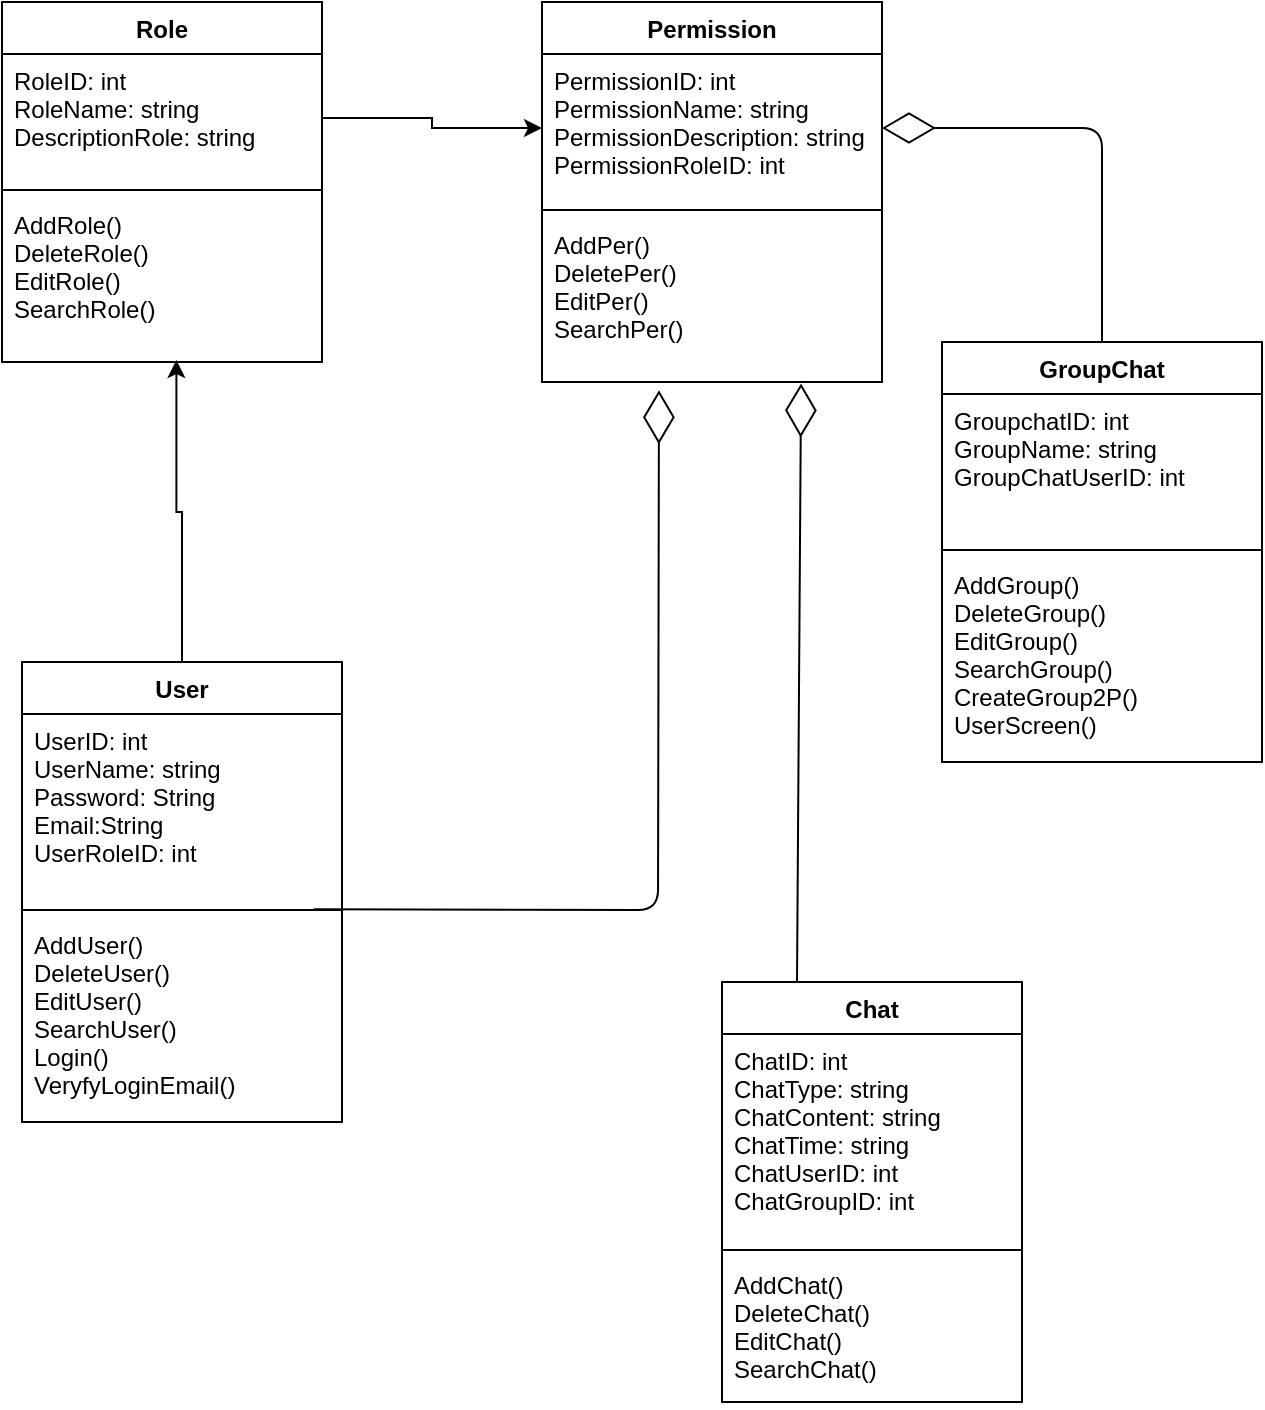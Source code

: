 <mxfile version="14.5.1" type="github">
  <diagram id="qlP3BaOP9GAPPS-wr-BX" name="Page-1">
    <mxGraphModel dx="589" dy="829" grid="1" gridSize="10" guides="1" tooltips="1" connect="1" arrows="1" fold="1" page="1" pageScale="1" pageWidth="850" pageHeight="1100" math="0" shadow="0">
      <root>
        <mxCell id="0" />
        <mxCell id="1" parent="0" />
        <mxCell id="yPJQ_95PJlrUqlPsQjyZ-6" style="edgeStyle=orthogonalEdgeStyle;rounded=0;orthogonalLoop=1;jettySize=auto;html=1;entryX=0.545;entryY=0.988;entryDx=0;entryDy=0;entryPerimeter=0;" parent="1" source="umiMMHW3gKxDLxaDW7x6-5" target="umiMMHW3gKxDLxaDW7x6-12" edge="1">
          <mxGeometry relative="1" as="geometry" />
        </mxCell>
        <mxCell id="umiMMHW3gKxDLxaDW7x6-5" value="User" style="swimlane;fontStyle=1;align=center;verticalAlign=top;childLayout=stackLayout;horizontal=1;startSize=26;horizontalStack=0;resizeParent=1;resizeParentMax=0;resizeLast=0;collapsible=1;marginBottom=0;" parent="1" vertex="1">
          <mxGeometry x="80" y="350" width="160" height="230" as="geometry" />
        </mxCell>
        <mxCell id="umiMMHW3gKxDLxaDW7x6-6" value="UserID: int&#xa;UserName: string&#xa;Password: String&#xa;Email:String&#xa;UserRoleID: int" style="text;strokeColor=none;fillColor=none;align=left;verticalAlign=top;spacingLeft=4;spacingRight=4;overflow=hidden;rotatable=0;points=[[0,0.5],[1,0.5]];portConstraint=eastwest;" parent="umiMMHW3gKxDLxaDW7x6-5" vertex="1">
          <mxGeometry y="26" width="160" height="94" as="geometry" />
        </mxCell>
        <mxCell id="umiMMHW3gKxDLxaDW7x6-7" value="" style="line;strokeWidth=1;fillColor=none;align=left;verticalAlign=middle;spacingTop=-1;spacingLeft=3;spacingRight=3;rotatable=0;labelPosition=right;points=[];portConstraint=eastwest;" parent="umiMMHW3gKxDLxaDW7x6-5" vertex="1">
          <mxGeometry y="120" width="160" height="8" as="geometry" />
        </mxCell>
        <mxCell id="umiMMHW3gKxDLxaDW7x6-8" value="AddUser()&#xa;DeleteUser()&#xa;EditUser()&#xa;SearchUser()&#xa;Login()&#xa;VeryfyLoginEmail()&#xa;" style="text;strokeColor=none;fillColor=none;align=left;verticalAlign=top;spacingLeft=4;spacingRight=4;overflow=hidden;rotatable=0;points=[[0,0.5],[1,0.5]];portConstraint=eastwest;" parent="umiMMHW3gKxDLxaDW7x6-5" vertex="1">
          <mxGeometry y="128" width="160" height="102" as="geometry" />
        </mxCell>
        <mxCell id="umiMMHW3gKxDLxaDW7x6-9" value="Role" style="swimlane;fontStyle=1;align=center;verticalAlign=top;childLayout=stackLayout;horizontal=1;startSize=26;horizontalStack=0;resizeParent=1;resizeParentMax=0;resizeLast=0;collapsible=1;marginBottom=0;" parent="1" vertex="1">
          <mxGeometry x="70" y="20" width="160" height="180" as="geometry" />
        </mxCell>
        <mxCell id="umiMMHW3gKxDLxaDW7x6-10" value="RoleID: int&#xa;RoleName: string&#xa;DescriptionRole: string" style="text;strokeColor=none;fillColor=none;align=left;verticalAlign=top;spacingLeft=4;spacingRight=4;overflow=hidden;rotatable=0;points=[[0,0.5],[1,0.5]];portConstraint=eastwest;" parent="umiMMHW3gKxDLxaDW7x6-9" vertex="1">
          <mxGeometry y="26" width="160" height="64" as="geometry" />
        </mxCell>
        <mxCell id="umiMMHW3gKxDLxaDW7x6-11" value="" style="line;strokeWidth=1;fillColor=none;align=left;verticalAlign=middle;spacingTop=-1;spacingLeft=3;spacingRight=3;rotatable=0;labelPosition=right;points=[];portConstraint=eastwest;" parent="umiMMHW3gKxDLxaDW7x6-9" vertex="1">
          <mxGeometry y="90" width="160" height="8" as="geometry" />
        </mxCell>
        <mxCell id="umiMMHW3gKxDLxaDW7x6-12" value="AddRole()&#xa;DeleteRole()&#xa;EditRole()&#xa;SearchRole()" style="text;strokeColor=none;fillColor=none;align=left;verticalAlign=top;spacingLeft=4;spacingRight=4;overflow=hidden;rotatable=0;points=[[0,0.5],[1,0.5]];portConstraint=eastwest;" parent="umiMMHW3gKxDLxaDW7x6-9" vertex="1">
          <mxGeometry y="98" width="160" height="82" as="geometry" />
        </mxCell>
        <mxCell id="umiMMHW3gKxDLxaDW7x6-13" value="Permission" style="swimlane;fontStyle=1;align=center;verticalAlign=top;childLayout=stackLayout;horizontal=1;startSize=26;horizontalStack=0;resizeParent=1;resizeParentMax=0;resizeLast=0;collapsible=1;marginBottom=0;" parent="1" vertex="1">
          <mxGeometry x="340" y="20" width="170" height="190" as="geometry" />
        </mxCell>
        <mxCell id="umiMMHW3gKxDLxaDW7x6-14" value="PermissionID: int&#xa;PermissionName: string&#xa;PermissionDescription: string&#xa;PermissionRoleID: int" style="text;strokeColor=none;fillColor=none;align=left;verticalAlign=top;spacingLeft=4;spacingRight=4;overflow=hidden;rotatable=0;points=[[0,0.5],[1,0.5]];portConstraint=eastwest;" parent="umiMMHW3gKxDLxaDW7x6-13" vertex="1">
          <mxGeometry y="26" width="170" height="74" as="geometry" />
        </mxCell>
        <mxCell id="umiMMHW3gKxDLxaDW7x6-15" value="" style="line;strokeWidth=1;fillColor=none;align=left;verticalAlign=middle;spacingTop=-1;spacingLeft=3;spacingRight=3;rotatable=0;labelPosition=right;points=[];portConstraint=eastwest;" parent="umiMMHW3gKxDLxaDW7x6-13" vertex="1">
          <mxGeometry y="100" width="170" height="8" as="geometry" />
        </mxCell>
        <mxCell id="umiMMHW3gKxDLxaDW7x6-16" value="AddPer()&#xa;DeletePer()&#xa;EditPer()&#xa;SearchPer()" style="text;strokeColor=none;fillColor=none;align=left;verticalAlign=top;spacingLeft=4;spacingRight=4;overflow=hidden;rotatable=0;points=[[0,0.5],[1,0.5]];portConstraint=eastwest;" parent="umiMMHW3gKxDLxaDW7x6-13" vertex="1">
          <mxGeometry y="108" width="170" height="82" as="geometry" />
        </mxCell>
        <mxCell id="umiMMHW3gKxDLxaDW7x6-17" value="Chat" style="swimlane;fontStyle=1;align=center;verticalAlign=top;childLayout=stackLayout;horizontal=1;startSize=26;horizontalStack=0;resizeParent=1;resizeParentMax=0;resizeLast=0;collapsible=1;marginBottom=0;" parent="1" vertex="1">
          <mxGeometry x="430" y="510" width="150" height="210" as="geometry" />
        </mxCell>
        <mxCell id="umiMMHW3gKxDLxaDW7x6-18" value="ChatID: int&#xa;ChatType: string&#xa;ChatContent: string&#xa;ChatTime: string&#xa;ChatUserID: int&#xa;ChatGroupID: int" style="text;strokeColor=none;fillColor=none;align=left;verticalAlign=top;spacingLeft=4;spacingRight=4;overflow=hidden;rotatable=0;points=[[0,0.5],[1,0.5]];portConstraint=eastwest;" parent="umiMMHW3gKxDLxaDW7x6-17" vertex="1">
          <mxGeometry y="26" width="150" height="104" as="geometry" />
        </mxCell>
        <mxCell id="umiMMHW3gKxDLxaDW7x6-19" value="" style="line;strokeWidth=1;fillColor=none;align=left;verticalAlign=middle;spacingTop=-1;spacingLeft=3;spacingRight=3;rotatable=0;labelPosition=right;points=[];portConstraint=eastwest;" parent="umiMMHW3gKxDLxaDW7x6-17" vertex="1">
          <mxGeometry y="130" width="150" height="8" as="geometry" />
        </mxCell>
        <mxCell id="umiMMHW3gKxDLxaDW7x6-20" value="AddChat()&#xa;DeleteChat()&#xa;EditChat()&#xa;SearchChat()" style="text;strokeColor=none;fillColor=none;align=left;verticalAlign=top;spacingLeft=4;spacingRight=4;overflow=hidden;rotatable=0;points=[[0,0.5],[1,0.5]];portConstraint=eastwest;" parent="umiMMHW3gKxDLxaDW7x6-17" vertex="1">
          <mxGeometry y="138" width="150" height="72" as="geometry" />
        </mxCell>
        <mxCell id="umiMMHW3gKxDLxaDW7x6-21" value="GroupChat" style="swimlane;fontStyle=1;align=center;verticalAlign=top;childLayout=stackLayout;horizontal=1;startSize=26;horizontalStack=0;resizeParent=1;resizeParentMax=0;resizeLast=0;collapsible=1;marginBottom=0;" parent="1" vertex="1">
          <mxGeometry x="540" y="190" width="160" height="210" as="geometry" />
        </mxCell>
        <mxCell id="umiMMHW3gKxDLxaDW7x6-22" value="GroupchatID: int&#xa;GroupName: string&#xa;GroupChatUserID: int" style="text;strokeColor=none;fillColor=none;align=left;verticalAlign=top;spacingLeft=4;spacingRight=4;overflow=hidden;rotatable=0;points=[[0,0.5],[1,0.5]];portConstraint=eastwest;" parent="umiMMHW3gKxDLxaDW7x6-21" vertex="1">
          <mxGeometry y="26" width="160" height="74" as="geometry" />
        </mxCell>
        <mxCell id="umiMMHW3gKxDLxaDW7x6-23" value="" style="line;strokeWidth=1;fillColor=none;align=left;verticalAlign=middle;spacingTop=-1;spacingLeft=3;spacingRight=3;rotatable=0;labelPosition=right;points=[];portConstraint=eastwest;" parent="umiMMHW3gKxDLxaDW7x6-21" vertex="1">
          <mxGeometry y="100" width="160" height="8" as="geometry" />
        </mxCell>
        <mxCell id="umiMMHW3gKxDLxaDW7x6-24" value="AddGroup()&#xa;DeleteGroup()&#xa;EditGroup()&#xa;SearchGroup()&#xa;CreateGroup2P()&#xa;UserScreen()" style="text;strokeColor=none;fillColor=none;align=left;verticalAlign=top;spacingLeft=4;spacingRight=4;overflow=hidden;rotatable=0;points=[[0,0.5],[1,0.5]];portConstraint=eastwest;" parent="umiMMHW3gKxDLxaDW7x6-21" vertex="1">
          <mxGeometry y="108" width="160" height="102" as="geometry" />
        </mxCell>
        <mxCell id="yPJQ_95PJlrUqlPsQjyZ-7" style="edgeStyle=orthogonalEdgeStyle;rounded=0;orthogonalLoop=1;jettySize=auto;html=1;entryX=0;entryY=0.5;entryDx=0;entryDy=0;" parent="1" source="umiMMHW3gKxDLxaDW7x6-10" target="umiMMHW3gKxDLxaDW7x6-14" edge="1">
          <mxGeometry relative="1" as="geometry" />
        </mxCell>
        <mxCell id="Enr8xo3mUD_DEamaaeCs-1" value="" style="endArrow=diamondThin;endFill=0;endSize=24;html=1;entryX=1;entryY=0.5;entryDx=0;entryDy=0;exitX=0.5;exitY=0;exitDx=0;exitDy=0;" edge="1" parent="1" source="umiMMHW3gKxDLxaDW7x6-21" target="umiMMHW3gKxDLxaDW7x6-14">
          <mxGeometry width="160" relative="1" as="geometry">
            <mxPoint x="550" y="90" as="sourcePoint" />
            <mxPoint x="710" y="90" as="targetPoint" />
            <Array as="points">
              <mxPoint x="620" y="83" />
            </Array>
          </mxGeometry>
        </mxCell>
        <mxCell id="Enr8xo3mUD_DEamaaeCs-2" value="" style="endArrow=diamondThin;endFill=0;endSize=24;html=1;exitX=0.912;exitY=0.446;exitDx=0;exitDy=0;exitPerimeter=0;entryX=0.344;entryY=1.051;entryDx=0;entryDy=0;entryPerimeter=0;" edge="1" parent="1" source="umiMMHW3gKxDLxaDW7x6-7" target="umiMMHW3gKxDLxaDW7x6-16">
          <mxGeometry width="160" relative="1" as="geometry">
            <mxPoint x="280" y="500" as="sourcePoint" />
            <mxPoint x="440" y="500" as="targetPoint" />
            <Array as="points">
              <mxPoint x="398" y="474" />
            </Array>
          </mxGeometry>
        </mxCell>
        <mxCell id="Enr8xo3mUD_DEamaaeCs-3" value="" style="endArrow=diamondThin;endFill=0;endSize=24;html=1;entryX=0.762;entryY=1.009;entryDx=0;entryDy=0;entryPerimeter=0;exitX=0.25;exitY=0;exitDx=0;exitDy=0;" edge="1" parent="1" source="umiMMHW3gKxDLxaDW7x6-17" target="umiMMHW3gKxDLxaDW7x6-16">
          <mxGeometry width="160" relative="1" as="geometry">
            <mxPoint x="290" y="630" as="sourcePoint" />
            <mxPoint x="450" y="630" as="targetPoint" />
            <Array as="points" />
          </mxGeometry>
        </mxCell>
      </root>
    </mxGraphModel>
  </diagram>
</mxfile>

